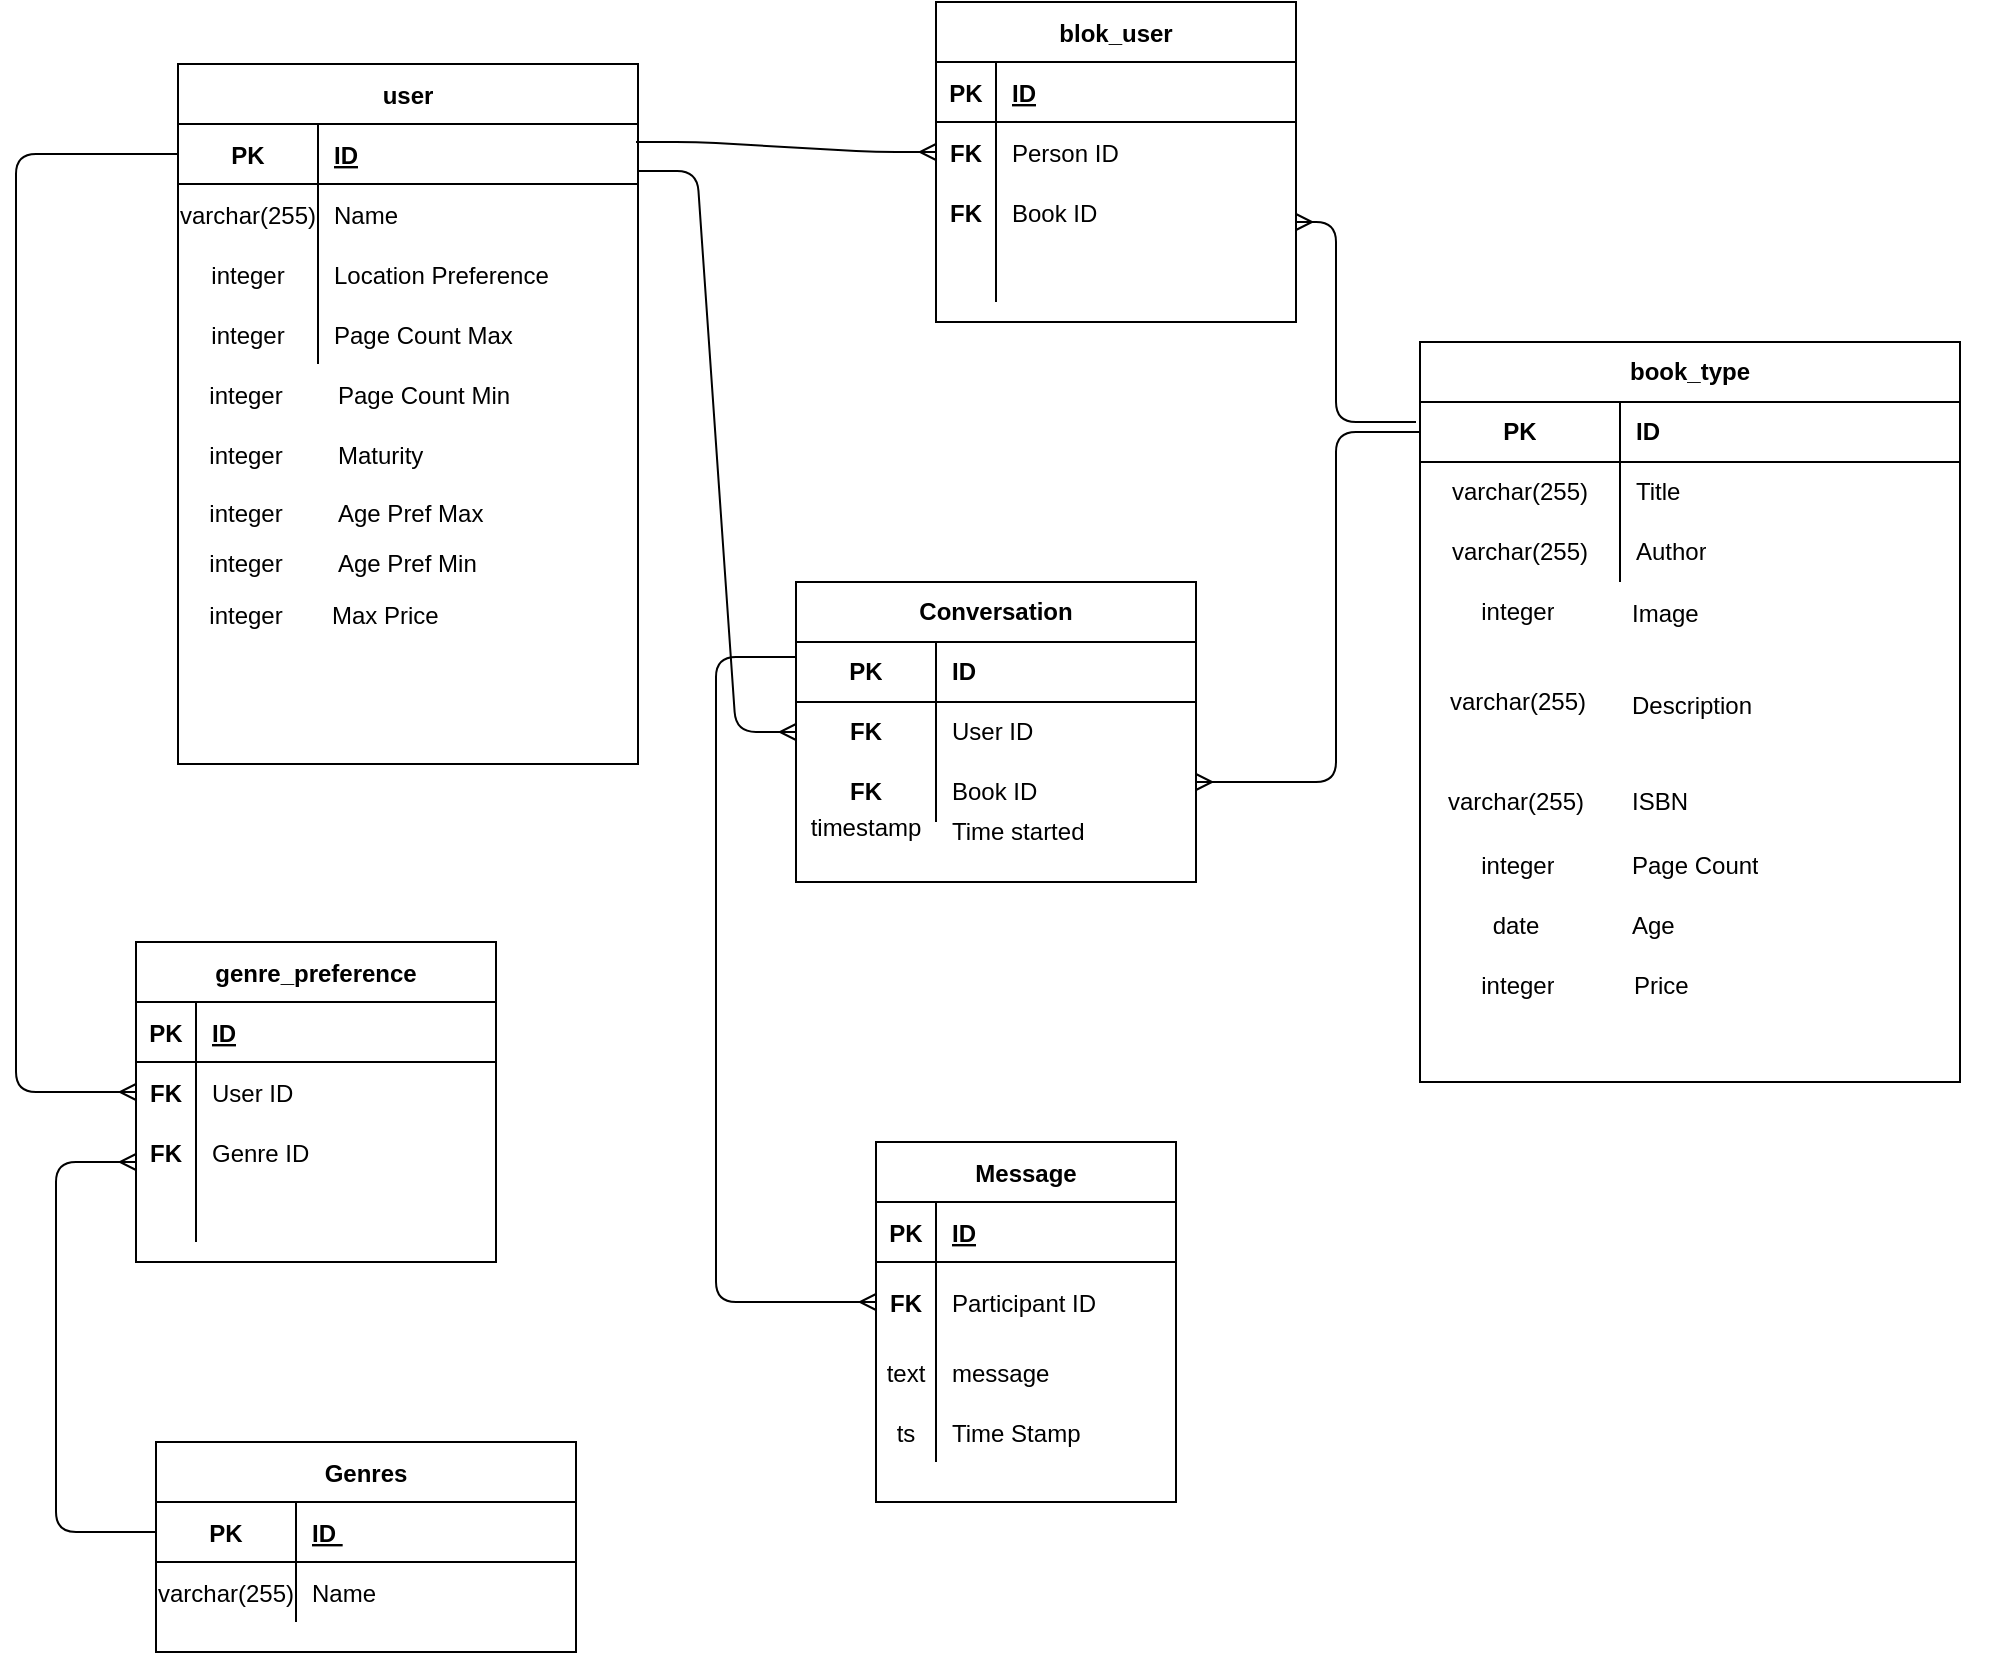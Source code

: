 <mxfile version="14.7.6" type="google">
<diagram id="C5RBs43oDa-KdzZeNtuy" name="Page-1"><mxGraphModel dx="2879" dy="2180" grid="1" gridSize="10" guides="1" tooltips="1" connect="1" arrows="1" fold="1" page="1" pageScale="1" pageWidth="827" pageHeight="1169" math="0" shadow="0"><root><mxCell id="WIyWlLk6GJQsqaUBKTNV-0"/><mxCell id="WIyWlLk6GJQsqaUBKTNV-1" parent="WIyWlLk6GJQsqaUBKTNV-0"/><mxCell id="6nCLXsWMS9ts5R2x_nGc-40" value="" style="group" parent="WIyWlLk6GJQsqaUBKTNV-1" vertex="1" connectable="0"><mxGeometry x="691" y="150" width="290" height="370" as="geometry"/></mxCell><mxCell id="6nCLXsWMS9ts5R2x_nGc-25" value="book_type" style="shape=table;html=1;whiteSpace=wrap;startSize=30;container=1;collapsible=0;childLayout=tableLayout;fixedRows=1;rowLines=0;fontStyle=1;align=center;" parent="6nCLXsWMS9ts5R2x_nGc-40" vertex="1"><mxGeometry x="1" width="270" height="370" as="geometry"/></mxCell><mxCell id="6nCLXsWMS9ts5R2x_nGc-26" value="" style="shape=partialRectangle;html=1;whiteSpace=wrap;collapsible=0;dropTarget=0;pointerEvents=0;fillColor=none;top=0;left=0;bottom=1;right=0;points=[[0,0.5],[1,0.5]];portConstraint=eastwest;" parent="6nCLXsWMS9ts5R2x_nGc-25" vertex="1"><mxGeometry y="30" width="270" height="30" as="geometry"/></mxCell><mxCell id="6nCLXsWMS9ts5R2x_nGc-27" value="&lt;b&gt;PK&lt;/b&gt;" style="shape=partialRectangle;html=1;whiteSpace=wrap;connectable=0;fillColor=none;top=0;left=0;bottom=0;right=0;overflow=hidden;" parent="6nCLXsWMS9ts5R2x_nGc-26" vertex="1"><mxGeometry width="100" height="30" as="geometry"/></mxCell><mxCell id="6nCLXsWMS9ts5R2x_nGc-28" value="&lt;b&gt;ID&lt;/b&gt;" style="shape=partialRectangle;html=1;whiteSpace=wrap;connectable=0;fillColor=none;top=0;left=0;bottom=0;right=0;align=left;spacingLeft=6;overflow=hidden;" parent="6nCLXsWMS9ts5R2x_nGc-26" vertex="1"><mxGeometry x="100" width="170" height="30" as="geometry"/></mxCell><mxCell id="6nCLXsWMS9ts5R2x_nGc-29" value="" style="shape=partialRectangle;html=1;whiteSpace=wrap;collapsible=0;dropTarget=0;pointerEvents=0;fillColor=none;top=0;left=0;bottom=0;right=0;points=[[0,0.5],[1,0.5]];portConstraint=eastwest;" parent="6nCLXsWMS9ts5R2x_nGc-25" vertex="1"><mxGeometry y="60" width="270" height="30" as="geometry"/></mxCell><mxCell id="6nCLXsWMS9ts5R2x_nGc-30" value="varchar(255)" style="shape=partialRectangle;html=1;whiteSpace=wrap;connectable=0;fillColor=none;top=0;left=0;bottom=0;right=0;overflow=hidden;" parent="6nCLXsWMS9ts5R2x_nGc-29" vertex="1"><mxGeometry width="100" height="30" as="geometry"/></mxCell><mxCell id="6nCLXsWMS9ts5R2x_nGc-31" value="Title" style="shape=partialRectangle;html=1;whiteSpace=wrap;connectable=0;fillColor=none;top=0;left=0;bottom=0;right=0;align=left;spacingLeft=6;overflow=hidden;" parent="6nCLXsWMS9ts5R2x_nGc-29" vertex="1"><mxGeometry x="100" width="170" height="30" as="geometry"/></mxCell><mxCell id="6nCLXsWMS9ts5R2x_nGc-32" value="" style="shape=partialRectangle;html=1;whiteSpace=wrap;collapsible=0;dropTarget=0;pointerEvents=0;fillColor=none;top=0;left=0;bottom=0;right=0;points=[[0,0.5],[1,0.5]];portConstraint=eastwest;" parent="6nCLXsWMS9ts5R2x_nGc-25" vertex="1"><mxGeometry y="90" width="270" height="30" as="geometry"/></mxCell><mxCell id="6nCLXsWMS9ts5R2x_nGc-33" value="varchar(255)" style="shape=partialRectangle;html=1;whiteSpace=wrap;connectable=0;fillColor=none;top=0;left=0;bottom=0;right=0;overflow=hidden;" parent="6nCLXsWMS9ts5R2x_nGc-32" vertex="1"><mxGeometry width="100" height="30" as="geometry"/></mxCell><mxCell id="6nCLXsWMS9ts5R2x_nGc-34" value="Author" style="shape=partialRectangle;html=1;whiteSpace=wrap;connectable=0;fillColor=none;top=0;left=0;bottom=0;right=0;align=left;spacingLeft=6;overflow=hidden;" parent="6nCLXsWMS9ts5R2x_nGc-32" vertex="1"><mxGeometry x="100" width="170" height="30" as="geometry"/></mxCell><mxCell id="6nCLXsWMS9ts5R2x_nGc-35" value="Image" style="shape=partialRectangle;html=1;whiteSpace=wrap;connectable=0;fillColor=none;top=0;left=0;bottom=0;right=0;align=left;spacingLeft=6;overflow=hidden;" parent="6nCLXsWMS9ts5R2x_nGc-40" vertex="1"><mxGeometry x="99" y="111.982" width="171" height="48.684" as="geometry"/></mxCell><mxCell id="6nCLXsWMS9ts5R2x_nGc-36" value="Description" style="shape=partialRectangle;html=1;whiteSpace=wrap;connectable=0;fillColor=none;top=0;left=0;bottom=0;right=0;align=left;spacingLeft=6;overflow=hidden;" parent="6nCLXsWMS9ts5R2x_nGc-40" vertex="1"><mxGeometry x="99" y="157.421" width="171" height="48.684" as="geometry"/></mxCell><mxCell id="6nCLXsWMS9ts5R2x_nGc-37" value="ISBN" style="shape=partialRectangle;html=1;whiteSpace=wrap;connectable=0;fillColor=none;top=0;left=0;bottom=0;right=0;align=left;spacingLeft=6;overflow=hidden;" parent="6nCLXsWMS9ts5R2x_nGc-40" vertex="1"><mxGeometry x="99" y="206.105" width="171" height="48.684" as="geometry"/></mxCell><mxCell id="6nCLXsWMS9ts5R2x_nGc-43" value="varchar(255)" style="shape=partialRectangle;html=1;whiteSpace=wrap;connectable=0;fillColor=none;top=0;left=0;bottom=0;right=0;overflow=hidden;" parent="6nCLXsWMS9ts5R2x_nGc-40" vertex="1"><mxGeometry y="155.737" width="100" height="48.684" as="geometry"/></mxCell><mxCell id="6nCLXsWMS9ts5R2x_nGc-44" value="varchar(255)" style="shape=partialRectangle;html=1;whiteSpace=wrap;connectable=0;fillColor=none;top=0;left=0;bottom=0;right=0;overflow=hidden;" parent="6nCLXsWMS9ts5R2x_nGc-40" vertex="1"><mxGeometry x="-1" y="205.667" width="100" height="48.684" as="geometry"/></mxCell><mxCell id="6nCLXsWMS9ts5R2x_nGc-45" value="integer" style="shape=partialRectangle;html=1;whiteSpace=wrap;connectable=0;fillColor=none;top=0;left=0;bottom=0;right=0;overflow=hidden;" parent="6nCLXsWMS9ts5R2x_nGc-40" vertex="1"><mxGeometry y="120" width="100" height="30" as="geometry"/></mxCell><mxCell id="6nCLXsWMS9ts5R2x_nGc-47" value="Page Count" style="shape=partialRectangle;html=1;whiteSpace=wrap;connectable=0;fillColor=none;top=0;left=0;bottom=0;right=0;align=left;spacingLeft=6;overflow=hidden;" parent="6nCLXsWMS9ts5R2x_nGc-40" vertex="1"><mxGeometry x="99" y="237.995" width="171" height="48.684" as="geometry"/></mxCell><mxCell id="6nCLXsWMS9ts5R2x_nGc-48" value="Age" style="shape=partialRectangle;html=1;whiteSpace=wrap;connectable=0;fillColor=none;top=0;left=0;bottom=0;right=0;align=left;spacingLeft=6;overflow=hidden;" parent="6nCLXsWMS9ts5R2x_nGc-40" vertex="1"><mxGeometry x="99" y="267.995" width="171" height="48.684" as="geometry"/></mxCell><mxCell id="6nCLXsWMS9ts5R2x_nGc-49" value="Price" style="shape=partialRectangle;html=1;whiteSpace=wrap;connectable=0;fillColor=none;top=0;left=0;bottom=0;right=0;align=left;spacingLeft=6;overflow=hidden;" parent="6nCLXsWMS9ts5R2x_nGc-40" vertex="1"><mxGeometry x="100" y="297.995" width="171" height="48.684" as="geometry"/></mxCell><mxCell id="6nCLXsWMS9ts5R2x_nGc-50" value="integer" style="shape=partialRectangle;html=1;whiteSpace=wrap;connectable=0;fillColor=none;top=0;left=0;bottom=0;right=0;overflow=hidden;" parent="6nCLXsWMS9ts5R2x_nGc-40" vertex="1"><mxGeometry y="237.997" width="100" height="48.684" as="geometry"/></mxCell><mxCell id="6nCLXsWMS9ts5R2x_nGc-51" value="date" style="shape=partialRectangle;html=1;whiteSpace=wrap;connectable=0;fillColor=none;top=0;left=0;bottom=0;right=0;overflow=hidden;" parent="6nCLXsWMS9ts5R2x_nGc-40" vertex="1"><mxGeometry x="-1" y="267.997" width="100" height="48.684" as="geometry"/></mxCell><mxCell id="6nCLXsWMS9ts5R2x_nGc-52" value="integer" style="shape=partialRectangle;html=1;whiteSpace=wrap;connectable=0;fillColor=none;top=0;left=0;bottom=0;right=0;overflow=hidden;" parent="6nCLXsWMS9ts5R2x_nGc-40" vertex="1"><mxGeometry y="297.997" width="100" height="48.684" as="geometry"/></mxCell><mxCell id="y6YG-fZ0H9EQtfN5SpEl-58" value="" style="group" parent="WIyWlLk6GJQsqaUBKTNV-1" vertex="1" connectable="0"><mxGeometry x="70" y="11" width="230" height="350" as="geometry"/></mxCell><mxCell id="y6YG-fZ0H9EQtfN5SpEl-25" value="user" style="shape=table;startSize=30;container=1;collapsible=1;childLayout=tableLayout;fixedRows=1;rowLines=0;fontStyle=1;align=center;resizeLast=1;" parent="y6YG-fZ0H9EQtfN5SpEl-58" vertex="1"><mxGeometry x="1" width="230" height="350" as="geometry"/></mxCell><mxCell id="y6YG-fZ0H9EQtfN5SpEl-26" value="" style="shape=partialRectangle;collapsible=0;dropTarget=0;pointerEvents=0;fillColor=none;top=0;left=0;bottom=1;right=0;points=[[0,0.5],[1,0.5]];portConstraint=eastwest;" parent="y6YG-fZ0H9EQtfN5SpEl-25" vertex="1"><mxGeometry y="30" width="230" height="30" as="geometry"/></mxCell><mxCell id="y6YG-fZ0H9EQtfN5SpEl-27" value="PK" style="shape=partialRectangle;connectable=0;fillColor=none;top=0;left=0;bottom=0;right=0;fontStyle=1;overflow=hidden;" parent="y6YG-fZ0H9EQtfN5SpEl-26" vertex="1"><mxGeometry width="70" height="30" as="geometry"/></mxCell><mxCell id="y6YG-fZ0H9EQtfN5SpEl-28" value="ID" style="shape=partialRectangle;connectable=0;fillColor=none;top=0;left=0;bottom=0;right=0;align=left;spacingLeft=6;fontStyle=5;overflow=hidden;" parent="y6YG-fZ0H9EQtfN5SpEl-26" vertex="1"><mxGeometry x="70" width="160" height="30" as="geometry"/></mxCell><mxCell id="y6YG-fZ0H9EQtfN5SpEl-29" value="" style="shape=partialRectangle;collapsible=0;dropTarget=0;pointerEvents=0;fillColor=none;top=0;left=0;bottom=0;right=0;points=[[0,0.5],[1,0.5]];portConstraint=eastwest;" parent="y6YG-fZ0H9EQtfN5SpEl-25" vertex="1"><mxGeometry y="60" width="230" height="30" as="geometry"/></mxCell><mxCell id="y6YG-fZ0H9EQtfN5SpEl-30" value="varchar(255)" style="shape=partialRectangle;connectable=0;fillColor=none;top=0;left=0;bottom=0;right=0;editable=1;overflow=hidden;" parent="y6YG-fZ0H9EQtfN5SpEl-29" vertex="1"><mxGeometry width="70" height="30" as="geometry"/></mxCell><mxCell id="y6YG-fZ0H9EQtfN5SpEl-31" value="Name" style="shape=partialRectangle;connectable=0;fillColor=none;top=0;left=0;bottom=0;right=0;align=left;spacingLeft=6;overflow=hidden;" parent="y6YG-fZ0H9EQtfN5SpEl-29" vertex="1"><mxGeometry x="70" width="160" height="30" as="geometry"/></mxCell><mxCell id="y6YG-fZ0H9EQtfN5SpEl-32" value="" style="shape=partialRectangle;collapsible=0;dropTarget=0;pointerEvents=0;fillColor=none;top=0;left=0;bottom=0;right=0;points=[[0,0.5],[1,0.5]];portConstraint=eastwest;" parent="y6YG-fZ0H9EQtfN5SpEl-25" vertex="1"><mxGeometry y="90" width="230" height="30" as="geometry"/></mxCell><mxCell id="y6YG-fZ0H9EQtfN5SpEl-33" value="integer" style="shape=partialRectangle;connectable=0;fillColor=none;top=0;left=0;bottom=0;right=0;editable=1;overflow=hidden;" parent="y6YG-fZ0H9EQtfN5SpEl-32" vertex="1"><mxGeometry width="70" height="30" as="geometry"/></mxCell><mxCell id="y6YG-fZ0H9EQtfN5SpEl-34" value="Location Preference" style="shape=partialRectangle;connectable=0;fillColor=none;top=0;left=0;bottom=0;right=0;align=left;spacingLeft=6;overflow=hidden;" parent="y6YG-fZ0H9EQtfN5SpEl-32" vertex="1"><mxGeometry x="70" width="160" height="30" as="geometry"/></mxCell><mxCell id="y6YG-fZ0H9EQtfN5SpEl-35" value="" style="shape=partialRectangle;collapsible=0;dropTarget=0;pointerEvents=0;fillColor=none;top=0;left=0;bottom=0;right=0;points=[[0,0.5],[1,0.5]];portConstraint=eastwest;" parent="y6YG-fZ0H9EQtfN5SpEl-25" vertex="1"><mxGeometry y="120" width="230" height="30" as="geometry"/></mxCell><mxCell id="y6YG-fZ0H9EQtfN5SpEl-36" value="integer" style="shape=partialRectangle;connectable=0;fillColor=none;top=0;left=0;bottom=0;right=0;editable=1;overflow=hidden;" parent="y6YG-fZ0H9EQtfN5SpEl-35" vertex="1"><mxGeometry width="70" height="30" as="geometry"/></mxCell><mxCell id="y6YG-fZ0H9EQtfN5SpEl-37" value="Page Count Max" style="shape=partialRectangle;connectable=0;fillColor=none;top=0;left=0;bottom=0;right=0;align=left;spacingLeft=6;overflow=hidden;" parent="y6YG-fZ0H9EQtfN5SpEl-35" vertex="1"><mxGeometry x="70" width="160" height="30" as="geometry"/></mxCell><mxCell id="y6YG-fZ0H9EQtfN5SpEl-38" value="" style="shape=partialRectangle;collapsible=0;dropTarget=0;pointerEvents=0;fillColor=none;top=0;left=0;bottom=0;right=0;points=[[0,0.5],[1,0.5]];portConstraint=eastwest;" parent="y6YG-fZ0H9EQtfN5SpEl-58" vertex="1"><mxGeometry x="43" y="150" width="180" height="30" as="geometry"/></mxCell><mxCell id="y6YG-fZ0H9EQtfN5SpEl-39" value="" style="shape=partialRectangle;connectable=0;fillColor=none;top=0;left=0;bottom=0;right=0;editable=1;overflow=hidden;" parent="y6YG-fZ0H9EQtfN5SpEl-38" vertex="1"><mxGeometry width="30" height="30" as="geometry"/></mxCell><mxCell id="y6YG-fZ0H9EQtfN5SpEl-40" value="Page Count Min" style="shape=partialRectangle;connectable=0;fillColor=none;top=0;left=0;bottom=0;right=0;align=left;spacingLeft=6;overflow=hidden;" parent="y6YG-fZ0H9EQtfN5SpEl-38" vertex="1"><mxGeometry x="30" width="150" height="30" as="geometry"/></mxCell><mxCell id="y6YG-fZ0H9EQtfN5SpEl-41" value="" style="shape=partialRectangle;collapsible=0;dropTarget=0;pointerEvents=0;fillColor=none;top=0;left=0;bottom=0;right=0;points=[[0,0.5],[1,0.5]];portConstraint=eastwest;" parent="y6YG-fZ0H9EQtfN5SpEl-58" vertex="1"><mxGeometry x="43" y="180" width="180" height="30" as="geometry"/></mxCell><mxCell id="y6YG-fZ0H9EQtfN5SpEl-42" value="" style="shape=partialRectangle;connectable=0;fillColor=none;top=0;left=0;bottom=0;right=0;editable=1;overflow=hidden;" parent="y6YG-fZ0H9EQtfN5SpEl-41" vertex="1"><mxGeometry width="30" height="30" as="geometry"/></mxCell><mxCell id="y6YG-fZ0H9EQtfN5SpEl-43" value="Maturity" style="shape=partialRectangle;connectable=0;fillColor=none;top=0;left=0;bottom=0;right=0;align=left;spacingLeft=6;overflow=hidden;" parent="y6YG-fZ0H9EQtfN5SpEl-41" vertex="1"><mxGeometry x="30" width="150" height="30" as="geometry"/></mxCell><mxCell id="y6YG-fZ0H9EQtfN5SpEl-44" value="" style="shape=partialRectangle;collapsible=0;dropTarget=0;pointerEvents=0;fillColor=none;top=0;left=0;bottom=0;right=0;points=[[0,0.5],[1,0.5]];portConstraint=eastwest;" parent="y6YG-fZ0H9EQtfN5SpEl-58" vertex="1"><mxGeometry x="43" y="209" width="180" height="30" as="geometry"/></mxCell><mxCell id="y6YG-fZ0H9EQtfN5SpEl-45" value="" style="shape=partialRectangle;connectable=0;fillColor=none;top=0;left=0;bottom=0;right=0;editable=1;overflow=hidden;" parent="y6YG-fZ0H9EQtfN5SpEl-44" vertex="1"><mxGeometry width="30" height="30" as="geometry"/></mxCell><mxCell id="y6YG-fZ0H9EQtfN5SpEl-46" value="Age Pref Max" style="shape=partialRectangle;connectable=0;fillColor=none;top=0;left=0;bottom=0;right=0;align=left;spacingLeft=6;overflow=hidden;" parent="y6YG-fZ0H9EQtfN5SpEl-44" vertex="1"><mxGeometry x="30" width="150" height="30" as="geometry"/></mxCell><mxCell id="y6YG-fZ0H9EQtfN5SpEl-47" value="" style="shape=partialRectangle;collapsible=0;dropTarget=0;pointerEvents=0;fillColor=none;top=0;left=0;bottom=0;right=0;points=[[0,0.5],[1,0.5]];portConstraint=eastwest;" parent="y6YG-fZ0H9EQtfN5SpEl-58" vertex="1"><mxGeometry x="43" y="234" width="180" height="30" as="geometry"/></mxCell><mxCell id="y6YG-fZ0H9EQtfN5SpEl-48" value="" style="shape=partialRectangle;connectable=0;fillColor=none;top=0;left=0;bottom=0;right=0;editable=1;overflow=hidden;" parent="y6YG-fZ0H9EQtfN5SpEl-47" vertex="1"><mxGeometry width="30" height="30" as="geometry"/></mxCell><mxCell id="y6YG-fZ0H9EQtfN5SpEl-49" value="Age Pref Min" style="shape=partialRectangle;connectable=0;fillColor=none;top=0;left=0;bottom=0;right=0;align=left;spacingLeft=6;overflow=hidden;" parent="y6YG-fZ0H9EQtfN5SpEl-47" vertex="1"><mxGeometry x="30" width="150" height="30" as="geometry"/></mxCell><mxCell id="y6YG-fZ0H9EQtfN5SpEl-50" value="" style="shape=partialRectangle;collapsible=0;dropTarget=0;pointerEvents=0;fillColor=none;top=0;left=0;bottom=0;right=0;points=[[0,0.5],[1,0.5]];portConstraint=eastwest;" parent="y6YG-fZ0H9EQtfN5SpEl-58" vertex="1"><mxGeometry x="40" y="260" width="180" height="30" as="geometry"/></mxCell><mxCell id="y6YG-fZ0H9EQtfN5SpEl-51" value="" style="shape=partialRectangle;connectable=0;fillColor=none;top=0;left=0;bottom=0;right=0;editable=1;overflow=hidden;" parent="y6YG-fZ0H9EQtfN5SpEl-50" vertex="1"><mxGeometry width="30" height="30" as="geometry"/></mxCell><mxCell id="y6YG-fZ0H9EQtfN5SpEl-52" value="Max Price" style="shape=partialRectangle;connectable=0;fillColor=none;top=0;left=0;bottom=0;right=0;align=left;spacingLeft=6;overflow=hidden;" parent="y6YG-fZ0H9EQtfN5SpEl-50" vertex="1"><mxGeometry x="30" width="150" height="30" as="geometry"/></mxCell><mxCell id="y6YG-fZ0H9EQtfN5SpEl-53" value="integer" style="shape=partialRectangle;connectable=0;fillColor=none;top=0;left=0;bottom=0;right=0;editable=1;overflow=hidden;" parent="y6YG-fZ0H9EQtfN5SpEl-58" vertex="1"><mxGeometry y="150" width="70" height="30" as="geometry"/></mxCell><mxCell id="y6YG-fZ0H9EQtfN5SpEl-54" value="integer" style="shape=partialRectangle;connectable=0;fillColor=none;top=0;left=0;bottom=0;right=0;editable=1;overflow=hidden;" parent="y6YG-fZ0H9EQtfN5SpEl-58" vertex="1"><mxGeometry y="180" width="70" height="30" as="geometry"/></mxCell><mxCell id="y6YG-fZ0H9EQtfN5SpEl-55" value="integer" style="shape=partialRectangle;connectable=0;fillColor=none;top=0;left=0;bottom=0;right=0;editable=1;overflow=hidden;" parent="y6YG-fZ0H9EQtfN5SpEl-58" vertex="1"><mxGeometry y="209" width="70" height="30" as="geometry"/></mxCell><mxCell id="y6YG-fZ0H9EQtfN5SpEl-56" value="integer" style="shape=partialRectangle;connectable=0;fillColor=none;top=0;left=0;bottom=0;right=0;editable=1;overflow=hidden;" parent="y6YG-fZ0H9EQtfN5SpEl-58" vertex="1"><mxGeometry y="234" width="70" height="30" as="geometry"/></mxCell><mxCell id="y6YG-fZ0H9EQtfN5SpEl-57" value="integer" style="shape=partialRectangle;connectable=0;fillColor=none;top=0;left=0;bottom=0;right=0;editable=1;overflow=hidden;" parent="y6YG-fZ0H9EQtfN5SpEl-58" vertex="1"><mxGeometry y="260" width="70" height="30" as="geometry"/></mxCell><mxCell id="kDErvCoG3zWnAyNSiE4u-12" value="Message" style="shape=table;startSize=30;container=1;collapsible=1;childLayout=tableLayout;fixedRows=1;rowLines=0;fontStyle=1;align=center;resizeLast=1;" parent="WIyWlLk6GJQsqaUBKTNV-1" vertex="1"><mxGeometry x="420" y="550" width="150" height="180" as="geometry"/></mxCell><mxCell id="kDErvCoG3zWnAyNSiE4u-13" value="" style="shape=partialRectangle;collapsible=0;dropTarget=0;pointerEvents=0;fillColor=none;top=0;left=0;bottom=1;right=0;points=[[0,0.5],[1,0.5]];portConstraint=eastwest;" parent="kDErvCoG3zWnAyNSiE4u-12" vertex="1"><mxGeometry y="30" width="150" height="30" as="geometry"/></mxCell><mxCell id="kDErvCoG3zWnAyNSiE4u-14" value="PK" style="shape=partialRectangle;connectable=0;fillColor=none;top=0;left=0;bottom=0;right=0;fontStyle=1;overflow=hidden;" parent="kDErvCoG3zWnAyNSiE4u-13" vertex="1"><mxGeometry width="30" height="30" as="geometry"/></mxCell><mxCell id="kDErvCoG3zWnAyNSiE4u-15" value="ID" style="shape=partialRectangle;connectable=0;fillColor=none;top=0;left=0;bottom=0;right=0;align=left;spacingLeft=6;fontStyle=5;overflow=hidden;" parent="kDErvCoG3zWnAyNSiE4u-13" vertex="1"><mxGeometry x="30" width="120" height="30" as="geometry"/></mxCell><mxCell id="kDErvCoG3zWnAyNSiE4u-16" value="" style="shape=partialRectangle;collapsible=0;dropTarget=0;pointerEvents=0;fillColor=none;top=0;left=0;bottom=0;right=0;points=[[0,0.5],[1,0.5]];portConstraint=eastwest;fontStyle=1" parent="kDErvCoG3zWnAyNSiE4u-12" vertex="1"><mxGeometry y="60" width="150" height="40" as="geometry"/></mxCell><mxCell id="kDErvCoG3zWnAyNSiE4u-17" value="FK" style="shape=partialRectangle;connectable=0;fillColor=none;top=0;left=0;bottom=0;right=0;editable=1;overflow=hidden;fontStyle=1" parent="kDErvCoG3zWnAyNSiE4u-16" vertex="1"><mxGeometry width="30" height="40" as="geometry"/></mxCell><mxCell id="kDErvCoG3zWnAyNSiE4u-18" value="Participant ID" style="shape=partialRectangle;connectable=0;fillColor=none;top=0;left=0;bottom=0;right=0;align=left;spacingLeft=6;overflow=hidden;" parent="kDErvCoG3zWnAyNSiE4u-16" vertex="1"><mxGeometry x="30" width="120" height="40" as="geometry"/></mxCell><mxCell id="kDErvCoG3zWnAyNSiE4u-19" value="" style="shape=partialRectangle;collapsible=0;dropTarget=0;pointerEvents=0;fillColor=none;top=0;left=0;bottom=0;right=0;points=[[0,0.5],[1,0.5]];portConstraint=eastwest;" parent="kDErvCoG3zWnAyNSiE4u-12" vertex="1"><mxGeometry y="100" width="150" height="30" as="geometry"/></mxCell><mxCell id="kDErvCoG3zWnAyNSiE4u-20" value="text" style="shape=partialRectangle;connectable=0;fillColor=none;top=0;left=0;bottom=0;right=0;editable=1;overflow=hidden;" parent="kDErvCoG3zWnAyNSiE4u-19" vertex="1"><mxGeometry width="30" height="30" as="geometry"/></mxCell><mxCell id="kDErvCoG3zWnAyNSiE4u-21" value="message" style="shape=partialRectangle;connectable=0;fillColor=none;top=0;left=0;bottom=0;right=0;align=left;spacingLeft=6;overflow=hidden;" parent="kDErvCoG3zWnAyNSiE4u-19" vertex="1"><mxGeometry x="30" width="120" height="30" as="geometry"/></mxCell><mxCell id="kDErvCoG3zWnAyNSiE4u-22" value="" style="shape=partialRectangle;collapsible=0;dropTarget=0;pointerEvents=0;fillColor=none;top=0;left=0;bottom=0;right=0;points=[[0,0.5],[1,0.5]];portConstraint=eastwest;" parent="kDErvCoG3zWnAyNSiE4u-12" vertex="1"><mxGeometry y="130" width="150" height="30" as="geometry"/></mxCell><mxCell id="kDErvCoG3zWnAyNSiE4u-23" value="ts" style="shape=partialRectangle;connectable=0;fillColor=none;top=0;left=0;bottom=0;right=0;editable=1;overflow=hidden;" parent="kDErvCoG3zWnAyNSiE4u-22" vertex="1"><mxGeometry width="30" height="30" as="geometry"/></mxCell><mxCell id="kDErvCoG3zWnAyNSiE4u-24" value="Time Stamp" style="shape=partialRectangle;connectable=0;fillColor=none;top=0;left=0;bottom=0;right=0;align=left;spacingLeft=6;overflow=hidden;" parent="kDErvCoG3zWnAyNSiE4u-22" vertex="1"><mxGeometry x="30" width="120" height="30" as="geometry"/></mxCell><mxCell id="kDErvCoG3zWnAyNSiE4u-64" value="" style="group" parent="WIyWlLk6GJQsqaUBKTNV-1" vertex="1" connectable="0"><mxGeometry x="380" y="270" width="200" height="150" as="geometry"/></mxCell><mxCell id="kDErvCoG3zWnAyNSiE4u-0" value="Conversation" style="shape=table;html=1;whiteSpace=wrap;startSize=30;container=1;collapsible=0;childLayout=tableLayout;fixedRows=1;rowLines=0;fontStyle=1;align=center;" parent="kDErvCoG3zWnAyNSiE4u-64" vertex="1"><mxGeometry width="200" height="150" as="geometry"/></mxCell><mxCell id="kDErvCoG3zWnAyNSiE4u-1" value="" style="shape=partialRectangle;html=1;whiteSpace=wrap;collapsible=0;dropTarget=0;pointerEvents=0;fillColor=none;top=0;left=0;bottom=1;right=0;points=[[0,0.5],[1,0.5]];portConstraint=eastwest;" parent="kDErvCoG3zWnAyNSiE4u-0" vertex="1"><mxGeometry y="30" width="200" height="30" as="geometry"/></mxCell><mxCell id="kDErvCoG3zWnAyNSiE4u-2" value="&lt;b&gt;PK&lt;/b&gt;" style="shape=partialRectangle;html=1;whiteSpace=wrap;connectable=0;fillColor=none;top=0;left=0;bottom=0;right=0;overflow=hidden;" parent="kDErvCoG3zWnAyNSiE4u-1" vertex="1"><mxGeometry width="70" height="30" as="geometry"/></mxCell><mxCell id="kDErvCoG3zWnAyNSiE4u-3" value="&lt;b&gt;ID&lt;/b&gt;" style="shape=partialRectangle;html=1;whiteSpace=wrap;connectable=0;fillColor=none;top=0;left=0;bottom=0;right=0;align=left;spacingLeft=6;overflow=hidden;" parent="kDErvCoG3zWnAyNSiE4u-1" vertex="1"><mxGeometry x="70" width="130" height="30" as="geometry"/></mxCell><mxCell id="kDErvCoG3zWnAyNSiE4u-4" value="" style="shape=partialRectangle;html=1;whiteSpace=wrap;collapsible=0;dropTarget=0;pointerEvents=0;fillColor=none;top=0;left=0;bottom=0;right=0;points=[[0,0.5],[1,0.5]];portConstraint=eastwest;" parent="kDErvCoG3zWnAyNSiE4u-0" vertex="1"><mxGeometry y="60" width="200" height="30" as="geometry"/></mxCell><mxCell id="kDErvCoG3zWnAyNSiE4u-5" value="&lt;b&gt;FK&lt;/b&gt;" style="shape=partialRectangle;html=1;whiteSpace=wrap;connectable=0;fillColor=none;top=0;left=0;bottom=0;right=0;overflow=hidden;" parent="kDErvCoG3zWnAyNSiE4u-4" vertex="1"><mxGeometry width="70" height="30" as="geometry"/></mxCell><mxCell id="kDErvCoG3zWnAyNSiE4u-6" value="User ID" style="shape=partialRectangle;html=1;whiteSpace=wrap;connectable=0;fillColor=none;top=0;left=0;bottom=0;right=0;align=left;spacingLeft=6;overflow=hidden;" parent="kDErvCoG3zWnAyNSiE4u-4" vertex="1"><mxGeometry x="70" width="130" height="30" as="geometry"/></mxCell><mxCell id="kDErvCoG3zWnAyNSiE4u-7" value="" style="shape=partialRectangle;html=1;whiteSpace=wrap;collapsible=0;dropTarget=0;pointerEvents=0;fillColor=none;top=0;left=0;bottom=0;right=0;points=[[0,0.5],[1,0.5]];portConstraint=eastwest;" parent="kDErvCoG3zWnAyNSiE4u-0" vertex="1"><mxGeometry y="90" width="200" height="30" as="geometry"/></mxCell><mxCell id="kDErvCoG3zWnAyNSiE4u-8" value="" style="shape=partialRectangle;html=1;whiteSpace=wrap;connectable=0;fillColor=none;top=0;left=0;bottom=0;right=0;overflow=hidden;" parent="kDErvCoG3zWnAyNSiE4u-7" vertex="1"><mxGeometry width="70" height="30" as="geometry"/></mxCell><mxCell id="kDErvCoG3zWnAyNSiE4u-9" value="" style="shape=partialRectangle;html=1;whiteSpace=wrap;connectable=0;fillColor=none;top=0;left=0;bottom=0;right=0;align=left;spacingLeft=6;overflow=hidden;" parent="kDErvCoG3zWnAyNSiE4u-7" vertex="1"><mxGeometry x="70" width="130" height="30" as="geometry"/></mxCell><mxCell id="kDErvCoG3zWnAyNSiE4u-87" value="timestamp" style="shape=partialRectangle;html=1;whiteSpace=wrap;connectable=0;fillColor=none;top=0;left=0;bottom=0;right=0;overflow=hidden;" parent="kDErvCoG3zWnAyNSiE4u-64" vertex="1"><mxGeometry y="107.68" width="70" height="30" as="geometry"/></mxCell><mxCell id="kDErvCoG3zWnAyNSiE4u-91" value="Time started" style="shape=partialRectangle;html=1;whiteSpace=wrap;connectable=0;fillColor=none;top=0;left=0;bottom=0;right=0;align=left;spacingLeft=6;overflow=hidden;" parent="kDErvCoG3zWnAyNSiE4u-64" vertex="1"><mxGeometry x="70" y="110" width="130" height="30" as="geometry"/></mxCell><mxCell id="kDErvCoG3zWnAyNSiE4u-108" value="Book ID" style="shape=partialRectangle;html=1;whiteSpace=wrap;connectable=0;fillColor=none;top=0;left=0;bottom=0;right=0;align=left;spacingLeft=6;overflow=hidden;" parent="kDErvCoG3zWnAyNSiE4u-64" vertex="1"><mxGeometry x="70" y="90" width="130" height="30" as="geometry"/></mxCell><mxCell id="kDErvCoG3zWnAyNSiE4u-69" value="" style="edgeStyle=entityRelationEdgeStyle;fontSize=12;html=1;endArrow=ERmany;entryX=0;entryY=0.5;entryDx=0;entryDy=0;exitX=0.998;exitY=0.783;exitDx=0;exitDy=0;exitPerimeter=0;" parent="WIyWlLk6GJQsqaUBKTNV-1" source="y6YG-fZ0H9EQtfN5SpEl-26" target="kDErvCoG3zWnAyNSiE4u-4" edge="1"><mxGeometry width="100" height="100" relative="1" as="geometry"><mxPoint x="300" y="70" as="sourcePoint"/><mxPoint x="400" y="265" as="targetPoint"/></mxGeometry></mxCell><mxCell id="kDErvCoG3zWnAyNSiE4u-70" value="" style="edgeStyle=elbowEdgeStyle;fontSize=12;html=1;endArrow=ERmany;exitX=0;exitY=0.5;exitDx=0;exitDy=0;" parent="WIyWlLk6GJQsqaUBKTNV-1" source="6nCLXsWMS9ts5R2x_nGc-26" edge="1"><mxGeometry width="100" height="100" relative="1" as="geometry"><mxPoint x="650" y="200" as="sourcePoint"/><mxPoint x="580" y="370" as="targetPoint"/><Array as="points"><mxPoint x="650" y="530"/><mxPoint x="640" y="240"/></Array></mxGeometry></mxCell><mxCell id="kDErvCoG3zWnAyNSiE4u-86" value="" style="edgeStyle=elbowEdgeStyle;fontSize=12;html=1;endArrow=ERmany;entryX=0;entryY=0.5;entryDx=0;entryDy=0;exitX=0;exitY=0.25;exitDx=0;exitDy=0;" parent="WIyWlLk6GJQsqaUBKTNV-1" source="kDErvCoG3zWnAyNSiE4u-0" target="kDErvCoG3zWnAyNSiE4u-16" edge="1"><mxGeometry width="100" height="100" relative="1" as="geometry"><mxPoint x="390" y="460" as="sourcePoint"/><mxPoint x="660" y="550" as="targetPoint"/><Array as="points"><mxPoint x="340" y="550"/><mxPoint x="380" y="610"/></Array></mxGeometry></mxCell><mxCell id="kDErvCoG3zWnAyNSiE4u-93" value="blok_user" style="shape=table;startSize=30;container=1;collapsible=1;childLayout=tableLayout;fixedRows=1;rowLines=0;fontStyle=1;align=center;resizeLast=1;" parent="WIyWlLk6GJQsqaUBKTNV-1" vertex="1"><mxGeometry x="450" y="-20" width="180" height="160" as="geometry"/></mxCell><mxCell id="kDErvCoG3zWnAyNSiE4u-94" value="" style="shape=partialRectangle;collapsible=0;dropTarget=0;pointerEvents=0;fillColor=none;top=0;left=0;bottom=1;right=0;points=[[0,0.5],[1,0.5]];portConstraint=eastwest;" parent="kDErvCoG3zWnAyNSiE4u-93" vertex="1"><mxGeometry y="30" width="180" height="30" as="geometry"/></mxCell><mxCell id="kDErvCoG3zWnAyNSiE4u-95" value="PK" style="shape=partialRectangle;connectable=0;fillColor=none;top=0;left=0;bottom=0;right=0;fontStyle=1;overflow=hidden;" parent="kDErvCoG3zWnAyNSiE4u-94" vertex="1"><mxGeometry width="30" height="30" as="geometry"/></mxCell><mxCell id="kDErvCoG3zWnAyNSiE4u-96" value="ID" style="shape=partialRectangle;connectable=0;fillColor=none;top=0;left=0;bottom=0;right=0;align=left;spacingLeft=6;fontStyle=5;overflow=hidden;" parent="kDErvCoG3zWnAyNSiE4u-94" vertex="1"><mxGeometry x="30" width="150" height="30" as="geometry"/></mxCell><mxCell id="kDErvCoG3zWnAyNSiE4u-97" value="" style="shape=partialRectangle;collapsible=0;dropTarget=0;pointerEvents=0;fillColor=none;top=0;left=0;bottom=0;right=0;points=[[0,0.5],[1,0.5]];portConstraint=eastwest;" parent="kDErvCoG3zWnAyNSiE4u-93" vertex="1"><mxGeometry y="60" width="180" height="30" as="geometry"/></mxCell><mxCell id="kDErvCoG3zWnAyNSiE4u-98" value="FK" style="shape=partialRectangle;connectable=0;fillColor=none;top=0;left=0;bottom=0;right=0;editable=1;overflow=hidden;fontStyle=1" parent="kDErvCoG3zWnAyNSiE4u-97" vertex="1"><mxGeometry width="30" height="30" as="geometry"/></mxCell><mxCell id="kDErvCoG3zWnAyNSiE4u-99" value="Person ID" style="shape=partialRectangle;connectable=0;fillColor=none;top=0;left=0;bottom=0;right=0;align=left;spacingLeft=6;overflow=hidden;" parent="kDErvCoG3zWnAyNSiE4u-97" vertex="1"><mxGeometry x="30" width="150" height="30" as="geometry"/></mxCell><mxCell id="kDErvCoG3zWnAyNSiE4u-100" value="" style="shape=partialRectangle;collapsible=0;dropTarget=0;pointerEvents=0;fillColor=none;top=0;left=0;bottom=0;right=0;points=[[0,0.5],[1,0.5]];portConstraint=eastwest;" parent="kDErvCoG3zWnAyNSiE4u-93" vertex="1"><mxGeometry y="90" width="180" height="30" as="geometry"/></mxCell><mxCell id="kDErvCoG3zWnAyNSiE4u-101" value="FK" style="shape=partialRectangle;connectable=0;fillColor=none;top=0;left=0;bottom=0;right=0;editable=1;overflow=hidden;fontStyle=1" parent="kDErvCoG3zWnAyNSiE4u-100" vertex="1"><mxGeometry width="30" height="30" as="geometry"/></mxCell><mxCell id="kDErvCoG3zWnAyNSiE4u-102" value="Book ID" style="shape=partialRectangle;connectable=0;fillColor=none;top=0;left=0;bottom=0;right=0;align=left;spacingLeft=6;overflow=hidden;" parent="kDErvCoG3zWnAyNSiE4u-100" vertex="1"><mxGeometry x="30" width="150" height="30" as="geometry"/></mxCell><mxCell id="kDErvCoG3zWnAyNSiE4u-103" value="" style="shape=partialRectangle;collapsible=0;dropTarget=0;pointerEvents=0;fillColor=none;top=0;left=0;bottom=0;right=0;points=[[0,0.5],[1,0.5]];portConstraint=eastwest;" parent="kDErvCoG3zWnAyNSiE4u-93" vertex="1"><mxGeometry y="120" width="180" height="30" as="geometry"/></mxCell><mxCell id="kDErvCoG3zWnAyNSiE4u-104" value="" style="shape=partialRectangle;connectable=0;fillColor=none;top=0;left=0;bottom=0;right=0;editable=1;overflow=hidden;" parent="kDErvCoG3zWnAyNSiE4u-103" vertex="1"><mxGeometry width="30" height="30" as="geometry"/></mxCell><mxCell id="kDErvCoG3zWnAyNSiE4u-105" value="" style="shape=partialRectangle;connectable=0;fillColor=none;top=0;left=0;bottom=0;right=0;align=left;spacingLeft=6;overflow=hidden;" parent="kDErvCoG3zWnAyNSiE4u-103" vertex="1"><mxGeometry x="30" width="150" height="30" as="geometry"/></mxCell><mxCell id="kDErvCoG3zWnAyNSiE4u-106" value="" style="edgeStyle=entityRelationEdgeStyle;fontSize=12;html=1;endArrow=ERmany;entryX=0;entryY=0.5;entryDx=0;entryDy=0;" parent="WIyWlLk6GJQsqaUBKTNV-1" target="kDErvCoG3zWnAyNSiE4u-97" edge="1"><mxGeometry width="100" height="100" relative="1" as="geometry"><mxPoint x="300" y="50" as="sourcePoint"/><mxPoint x="400" y="-50" as="targetPoint"/></mxGeometry></mxCell><mxCell id="kDErvCoG3zWnAyNSiE4u-107" value="" style="edgeStyle=elbowEdgeStyle;fontSize=12;html=1;endArrow=ERmany;" parent="WIyWlLk6GJQsqaUBKTNV-1" edge="1"><mxGeometry width="100" height="100" relative="1" as="geometry"><mxPoint x="690" y="190" as="sourcePoint"/><mxPoint x="630" y="90" as="targetPoint"/><Array as="points"><mxPoint x="650" y="140"/></Array></mxGeometry></mxCell><mxCell id="kDErvCoG3zWnAyNSiE4u-109" value="Genres" style="shape=table;startSize=30;container=1;collapsible=1;childLayout=tableLayout;fixedRows=1;rowLines=0;fontStyle=1;align=center;resizeLast=1;" parent="WIyWlLk6GJQsqaUBKTNV-1" vertex="1"><mxGeometry x="60" y="700" width="210" height="105" as="geometry"/></mxCell><mxCell id="kDErvCoG3zWnAyNSiE4u-110" value="" style="shape=partialRectangle;collapsible=0;dropTarget=0;pointerEvents=0;fillColor=none;top=0;left=0;bottom=1;right=0;points=[[0,0.5],[1,0.5]];portConstraint=eastwest;" parent="kDErvCoG3zWnAyNSiE4u-109" vertex="1"><mxGeometry y="30" width="210" height="30" as="geometry"/></mxCell><mxCell id="kDErvCoG3zWnAyNSiE4u-111" value="PK" style="shape=partialRectangle;connectable=0;fillColor=none;top=0;left=0;bottom=0;right=0;fontStyle=1;overflow=hidden;" parent="kDErvCoG3zWnAyNSiE4u-110" vertex="1"><mxGeometry width="70" height="30" as="geometry"/></mxCell><mxCell id="kDErvCoG3zWnAyNSiE4u-112" value="ID " style="shape=partialRectangle;connectable=0;fillColor=none;top=0;left=0;bottom=0;right=0;align=left;spacingLeft=6;fontStyle=5;overflow=hidden;" parent="kDErvCoG3zWnAyNSiE4u-110" vertex="1"><mxGeometry x="70" width="140" height="30" as="geometry"/></mxCell><mxCell id="kDErvCoG3zWnAyNSiE4u-116" value="" style="shape=partialRectangle;collapsible=0;dropTarget=0;pointerEvents=0;fillColor=none;top=0;left=0;bottom=0;right=0;points=[[0,0.5],[1,0.5]];portConstraint=eastwest;" parent="kDErvCoG3zWnAyNSiE4u-109" vertex="1"><mxGeometry y="60" width="210" height="30" as="geometry"/></mxCell><mxCell id="kDErvCoG3zWnAyNSiE4u-117" value="varchar(255)" style="shape=partialRectangle;connectable=0;fillColor=none;top=0;left=0;bottom=0;right=0;editable=1;overflow=hidden;" parent="kDErvCoG3zWnAyNSiE4u-116" vertex="1"><mxGeometry width="70" height="30" as="geometry"/></mxCell><mxCell id="kDErvCoG3zWnAyNSiE4u-118" value="Name" style="shape=partialRectangle;connectable=0;fillColor=none;top=0;left=0;bottom=0;right=0;align=left;spacingLeft=6;overflow=hidden;" parent="kDErvCoG3zWnAyNSiE4u-116" vertex="1"><mxGeometry x="70" width="140" height="30" as="geometry"/></mxCell><mxCell id="kDErvCoG3zWnAyNSiE4u-122" value="&lt;b&gt;FK&lt;/b&gt;" style="shape=partialRectangle;html=1;whiteSpace=wrap;connectable=0;fillColor=none;top=0;left=0;bottom=0;right=0;overflow=hidden;" parent="WIyWlLk6GJQsqaUBKTNV-1" vertex="1"><mxGeometry x="380" y="360" width="70" height="30" as="geometry"/></mxCell><mxCell id="kDErvCoG3zWnAyNSiE4u-126" value="" style="shape=partialRectangle;connectable=0;fillColor=none;top=0;left=0;bottom=0;right=0;align=left;spacingLeft=6;overflow=hidden;" parent="WIyWlLk6GJQsqaUBKTNV-1" vertex="1"><mxGeometry x="120" y="630" width="160" height="30" as="geometry"/></mxCell><mxCell id="kDErvCoG3zWnAyNSiE4u-135" value="genre_preference" style="shape=table;startSize=30;container=1;collapsible=1;childLayout=tableLayout;fixedRows=1;rowLines=0;fontStyle=1;align=center;resizeLast=1;" parent="WIyWlLk6GJQsqaUBKTNV-1" vertex="1"><mxGeometry x="50" y="450" width="180" height="160" as="geometry"/></mxCell><mxCell id="kDErvCoG3zWnAyNSiE4u-136" value="" style="shape=partialRectangle;collapsible=0;dropTarget=0;pointerEvents=0;fillColor=none;top=0;left=0;bottom=1;right=0;points=[[0,0.5],[1,0.5]];portConstraint=eastwest;" parent="kDErvCoG3zWnAyNSiE4u-135" vertex="1"><mxGeometry y="30" width="180" height="30" as="geometry"/></mxCell><mxCell id="kDErvCoG3zWnAyNSiE4u-137" value="PK" style="shape=partialRectangle;connectable=0;fillColor=none;top=0;left=0;bottom=0;right=0;fontStyle=1;overflow=hidden;" parent="kDErvCoG3zWnAyNSiE4u-136" vertex="1"><mxGeometry width="30" height="30" as="geometry"/></mxCell><mxCell id="kDErvCoG3zWnAyNSiE4u-138" value="ID" style="shape=partialRectangle;connectable=0;fillColor=none;top=0;left=0;bottom=0;right=0;align=left;spacingLeft=6;fontStyle=5;overflow=hidden;" parent="kDErvCoG3zWnAyNSiE4u-136" vertex="1"><mxGeometry x="30" width="150" height="30" as="geometry"/></mxCell><mxCell id="kDErvCoG3zWnAyNSiE4u-139" value="" style="shape=partialRectangle;collapsible=0;dropTarget=0;pointerEvents=0;fillColor=none;top=0;left=0;bottom=0;right=0;points=[[0,0.5],[1,0.5]];portConstraint=eastwest;" parent="kDErvCoG3zWnAyNSiE4u-135" vertex="1"><mxGeometry y="60" width="180" height="30" as="geometry"/></mxCell><mxCell id="kDErvCoG3zWnAyNSiE4u-140" value="FK" style="shape=partialRectangle;connectable=0;fillColor=none;top=0;left=0;bottom=0;right=0;editable=1;overflow=hidden;fontStyle=1" parent="kDErvCoG3zWnAyNSiE4u-139" vertex="1"><mxGeometry width="30" height="30" as="geometry"/></mxCell><mxCell id="kDErvCoG3zWnAyNSiE4u-141" value="User ID" style="shape=partialRectangle;connectable=0;fillColor=none;top=0;left=0;bottom=0;right=0;align=left;spacingLeft=6;overflow=hidden;" parent="kDErvCoG3zWnAyNSiE4u-139" vertex="1"><mxGeometry x="30" width="150" height="30" as="geometry"/></mxCell><mxCell id="kDErvCoG3zWnAyNSiE4u-142" value="" style="shape=partialRectangle;collapsible=0;dropTarget=0;pointerEvents=0;fillColor=none;top=0;left=0;bottom=0;right=0;points=[[0,0.5],[1,0.5]];portConstraint=eastwest;" parent="kDErvCoG3zWnAyNSiE4u-135" vertex="1"><mxGeometry y="90" width="180" height="30" as="geometry"/></mxCell><mxCell id="kDErvCoG3zWnAyNSiE4u-143" value="FK" style="shape=partialRectangle;connectable=0;fillColor=none;top=0;left=0;bottom=0;right=0;editable=1;overflow=hidden;fontStyle=1" parent="kDErvCoG3zWnAyNSiE4u-142" vertex="1"><mxGeometry width="30" height="30" as="geometry"/></mxCell><mxCell id="kDErvCoG3zWnAyNSiE4u-144" value="Genre ID" style="shape=partialRectangle;connectable=0;fillColor=none;top=0;left=0;bottom=0;right=0;align=left;spacingLeft=6;overflow=hidden;" parent="kDErvCoG3zWnAyNSiE4u-142" vertex="1"><mxGeometry x="30" width="150" height="30" as="geometry"/></mxCell><mxCell id="kDErvCoG3zWnAyNSiE4u-145" value="" style="shape=partialRectangle;collapsible=0;dropTarget=0;pointerEvents=0;fillColor=none;top=0;left=0;bottom=0;right=0;points=[[0,0.5],[1,0.5]];portConstraint=eastwest;" parent="kDErvCoG3zWnAyNSiE4u-135" vertex="1"><mxGeometry y="120" width="180" height="30" as="geometry"/></mxCell><mxCell id="kDErvCoG3zWnAyNSiE4u-146" value="" style="shape=partialRectangle;connectable=0;fillColor=none;top=0;left=0;bottom=0;right=0;editable=1;overflow=hidden;" parent="kDErvCoG3zWnAyNSiE4u-145" vertex="1"><mxGeometry width="30" height="30" as="geometry"/></mxCell><mxCell id="kDErvCoG3zWnAyNSiE4u-147" value="" style="shape=partialRectangle;connectable=0;fillColor=none;top=0;left=0;bottom=0;right=0;align=left;spacingLeft=6;overflow=hidden;" parent="kDErvCoG3zWnAyNSiE4u-145" vertex="1"><mxGeometry x="30" width="150" height="30" as="geometry"/></mxCell><mxCell id="kDErvCoG3zWnAyNSiE4u-148" value="" style="edgeStyle=elbowEdgeStyle;fontSize=12;html=1;endArrow=ERmany;entryX=0;entryY=0.5;entryDx=0;entryDy=0;exitX=0;exitY=0.5;exitDx=0;exitDy=0;" parent="WIyWlLk6GJQsqaUBKTNV-1" source="y6YG-fZ0H9EQtfN5SpEl-26" target="kDErvCoG3zWnAyNSiE4u-139" edge="1"><mxGeometry width="100" height="100" relative="1" as="geometry"><mxPoint x="-20" y="50" as="sourcePoint"/><mxPoint x="10" y="200" as="targetPoint"/><Array as="points"><mxPoint x="-10" y="300"/></Array></mxGeometry></mxCell><mxCell id="kDErvCoG3zWnAyNSiE4u-149" value="" style="edgeStyle=elbowEdgeStyle;fontSize=12;html=1;endArrow=ERmany;exitX=0;exitY=0.5;exitDx=0;exitDy=0;" parent="WIyWlLk6GJQsqaUBKTNV-1" source="kDErvCoG3zWnAyNSiE4u-110" edge="1"><mxGeometry width="100" height="100" relative="1" as="geometry"><mxPoint y="750" as="sourcePoint"/><mxPoint x="50" y="560" as="targetPoint"/><Array as="points"><mxPoint x="10" y="660"/></Array></mxGeometry></mxCell></root></mxGraphModel></diagram>
</mxfile>